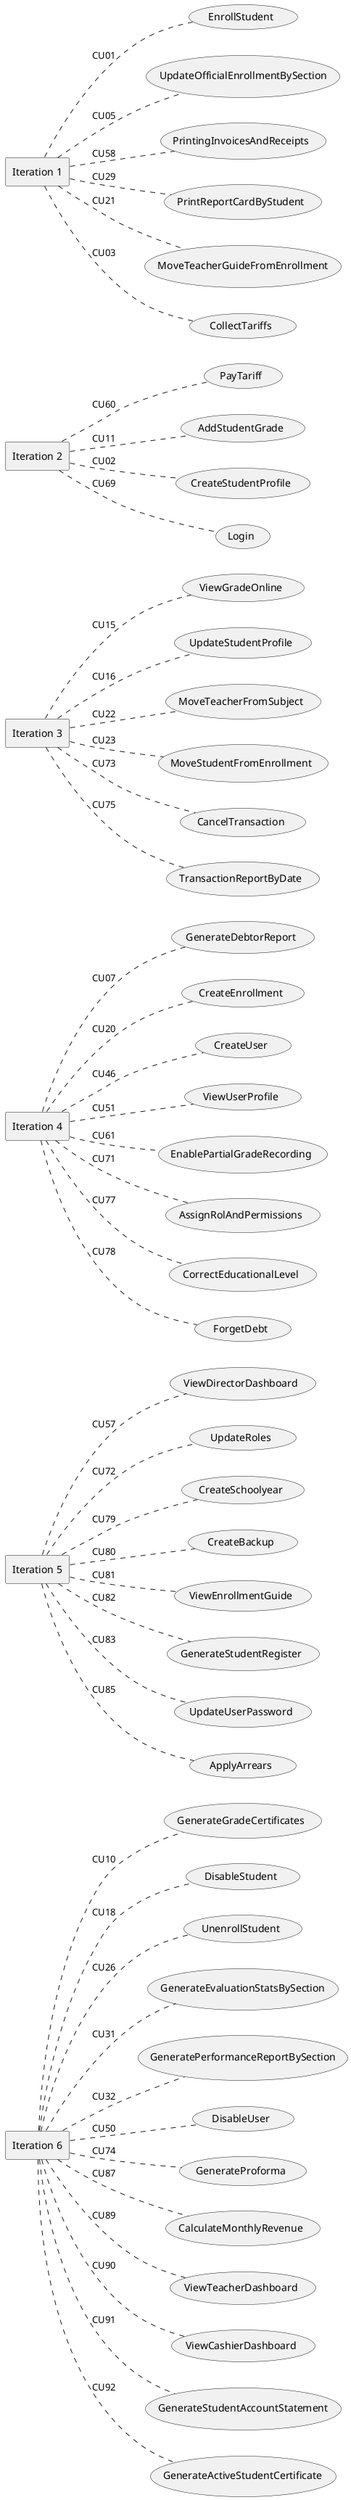 @startuml
'skinparam BackgroundColor transparent
left to right direction

rectangle "Iteration 6" as Iteration6

usecase CU10 as "GenerateGradeCertificates"
usecase CU18 as "DisableStudent"
usecase CU26 as "UnenrollStudent"
usecase CU31 as "GenerateEvaluationStatsBySection"
usecase CU32 as "GeneratePerformanceReportBySection"
usecase CU50 as "DisableUser"
usecase CU74 as "GenerateProforma"
usecase CU87 as "CalculateMonthlyRevenue"
usecase CU89 as "ViewTeacherDashboard"
usecase CU90 as "ViewCashierDashboard"
usecase CU91 as "GenerateStudentAccountStatement"
usecase CU92 as "GenerateActiveStudentCertificate"


Iteration6 .. CU10 : CU10
Iteration6 .. CU18 : CU18
Iteration6 .. CU26 : CU26
Iteration6 .. CU31 : CU31
Iteration6 .. CU32 : CU32
Iteration6 .. CU50 : CU50
Iteration6 .. CU74 : CU74
Iteration6 .. CU87 : CU87
Iteration6 .. CU89 : CU89
Iteration6 .. CU90 : CU90
Iteration6 .. CU91 : CU91
Iteration6 .. CU92 : CU92




rectangle "Iteration 5" as Iteration5

usecase CU57 as "ViewDirectorDashboard"
usecase CU72 as "UpdateRoles"
usecase CU79 as "CreateSchoolyear"
usecase CU80 as "CreateBackup"
usecase CU81 as "ViewEnrollmentGuide"
usecase CU82 as "GenerateStudentRegister"
usecase CU83 as "UpdateUserPassword"
usecase CU85 as "ApplyArrears"

Iteration5 .. CU57 : CU57
Iteration5 .. CU72 : CU72
Iteration5 .. CU79 : CU79
Iteration5 .. CU80 : CU80
Iteration5 .. CU81 : CU81
Iteration5 .. CU82 : CU82
Iteration5 .. CU83 : CU83
Iteration5 .. CU85 : CU85



rectangle "Iteration 4" as Iteration4

usecase CU07 as "GenerateDebtorReport"
usecase CU20 as "CreateEnrollment"
usecase CU46 as "CreateUser"
usecase CU51 as "ViewUserProfile"
usecase CU61 as "EnablePartialGradeRecording"
usecase CU71 as "AssignRolAndPermissions"
usecase CU77 as "CorrectEducationalLevel"
usecase CU78 as "ForgetDebt"

Iteration4 .. CU07 : CU07
Iteration4 .. CU20 : CU20
Iteration4 .. CU46 : CU46
Iteration4 .. CU51 : CU51
Iteration4 .. CU61 : CU61
Iteration4 .. CU71 : CU71
Iteration4 .. CU77 : CU77
Iteration4 .. CU78 : CU78



rectangle "Iteration 3" as Iteration3

usecase CU15 as "ViewGradeOnline"
usecase CU16 as "UpdateStudentProfile"
usecase CU22 as "MoveTeacherFromSubject"
usecase CU23 as "MoveStudentFromEnrollment"
usecase CU73 as "CancelTransaction"
usecase CU75 as "TransactionReportByDate"

Iteration3 .. CU15 : CU15
Iteration3 .. CU16 : CU16
Iteration3 .. CU22 : CU22
Iteration3 .. CU23 : CU23
Iteration3 .. CU73 : CU73
Iteration3 .. CU75 : CU75


rectangle "Iteration 2" as Iteration2

usecase CU60 as "PayTariff"
usecase CU11 as "AddStudentGrade"
usecase CU02 as "CreateStudentProfile"
usecase CU69 as "Login"

Iteration2 .. CU60 : CU60
Iteration2 .. CU11 : CU11
Iteration2 .. CU02 : CU02
Iteration2 .. CU69 : CU69



rectangle "Iteration 1" as Iteration1

usecase CU01 as "EnrollStudent"
usecase CU05 as "UpdateOfficialEnrollmentBySection"
usecase CU58 as "PrintingInvoicesAndReceipts"
usecase CU29 as "PrintReportCardByStudent"
usecase CU21 as "MoveTeacherGuideFromEnrollment"
usecase CU03 as "CollectTariffs"

Iteration1 .. CU01 : CU01
Iteration1 .. CU05 : CU05
Iteration1 .. CU58 : CU58
Iteration1 .. CU29 : CU29
Iteration1 .. CU21 : CU21
Iteration1 .. CU03 : CU03

@enduml